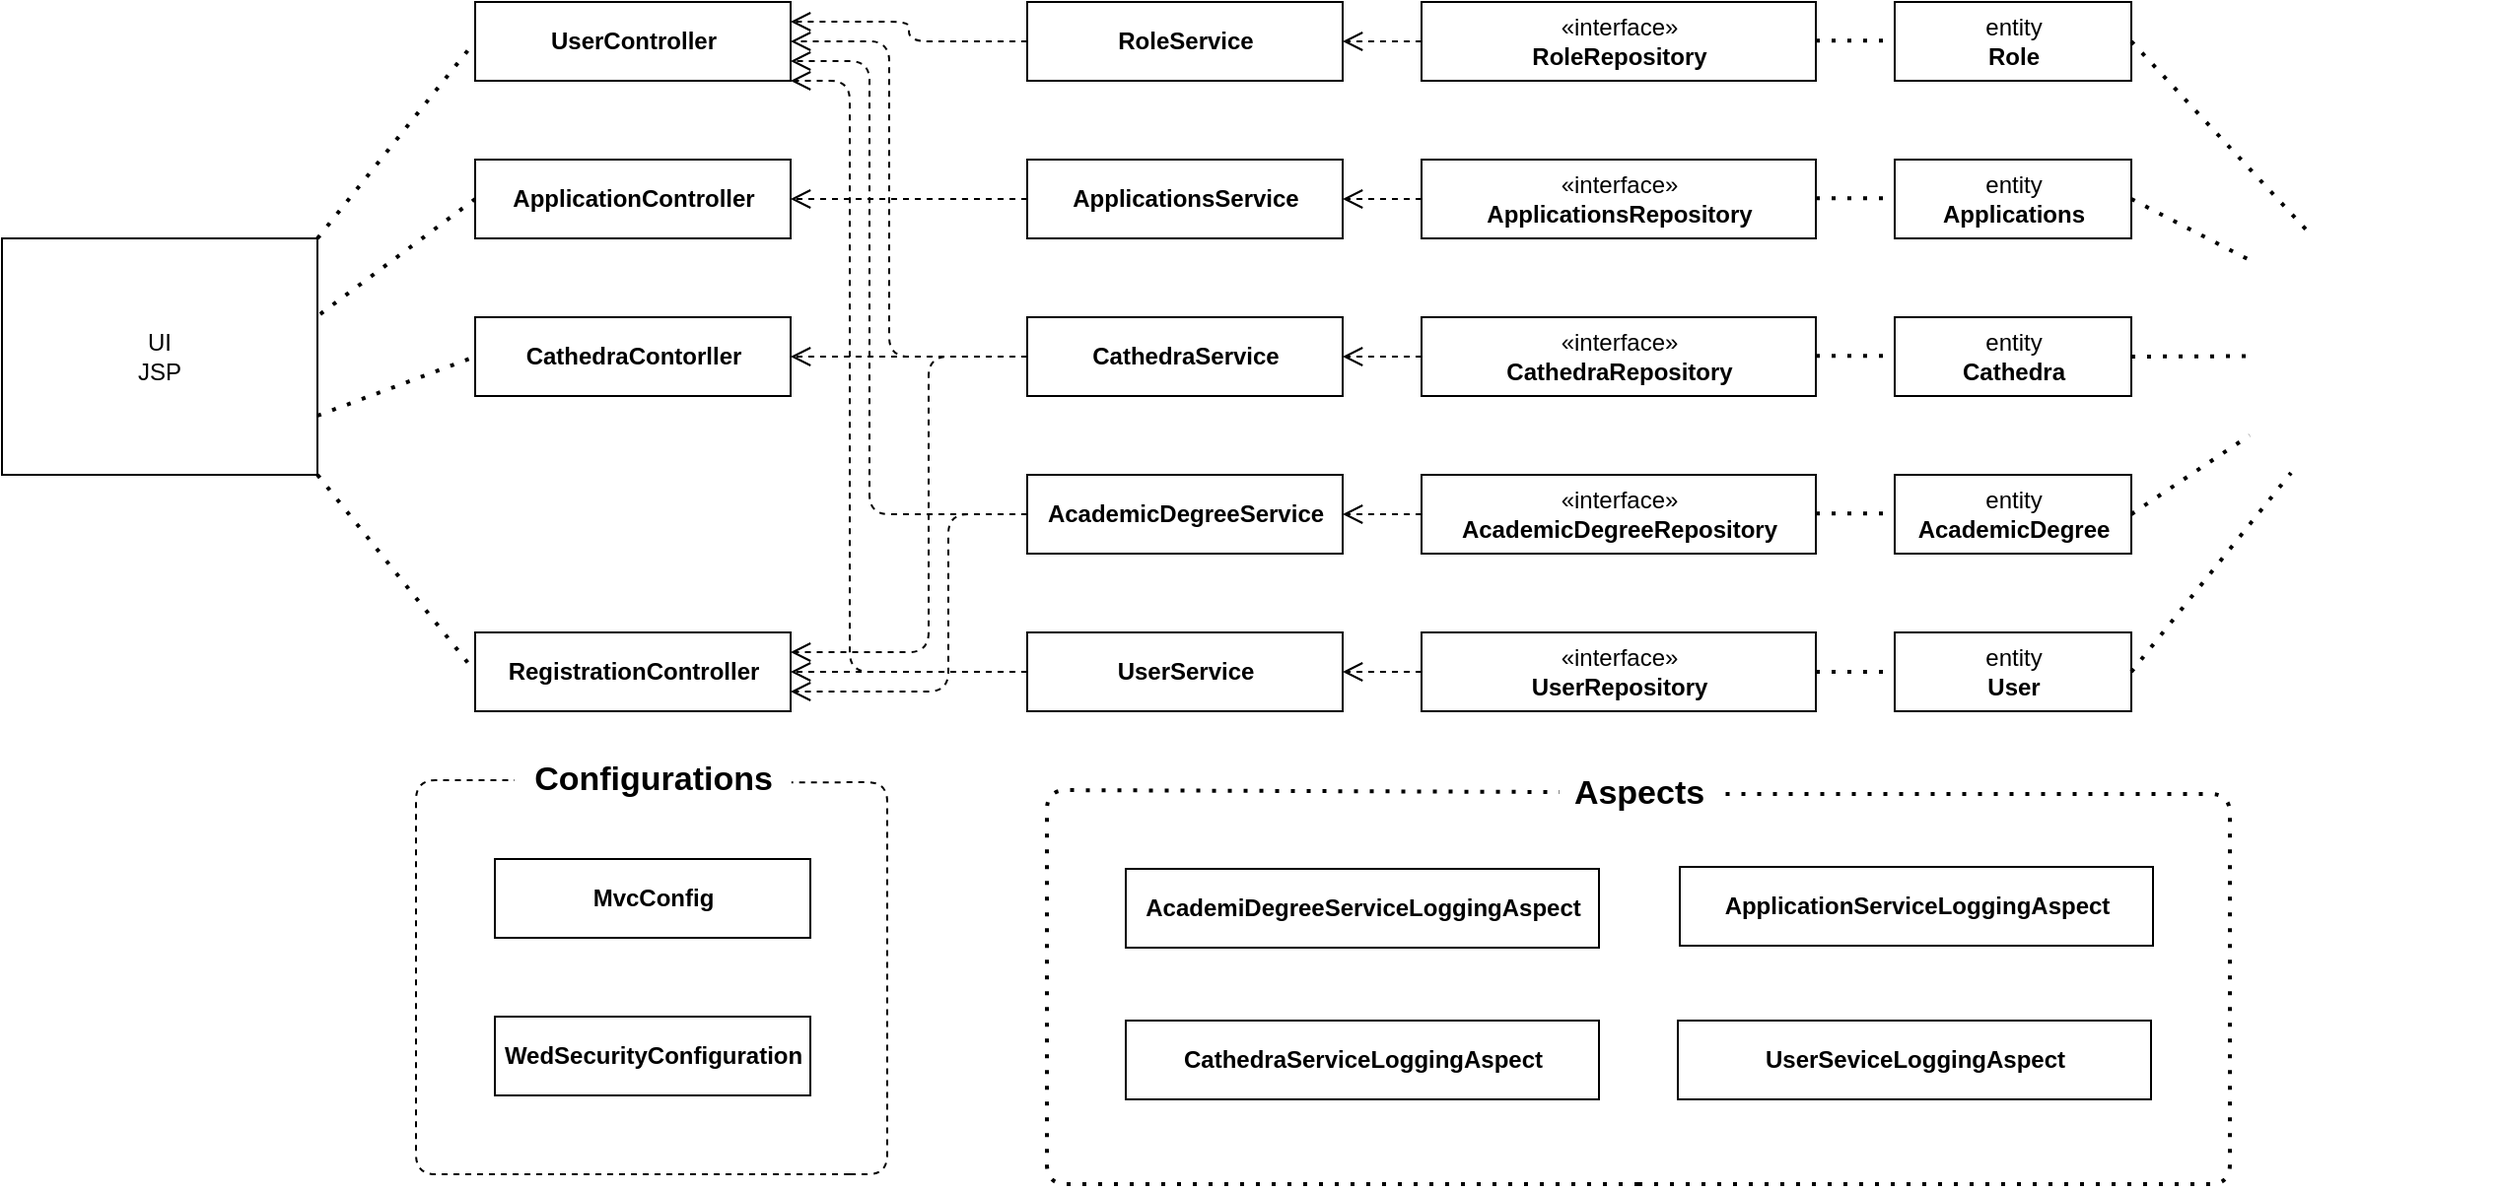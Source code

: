 <mxfile version="14.8.1" type="device"><diagram id="C5RBs43oDa-KdzZeNtuy" name="Page-1"><mxGraphModel dx="2397" dy="1023" grid="1" gridSize="10" guides="1" tooltips="1" connect="1" arrows="1" fold="1" page="1" pageScale="1" pageWidth="827" pageHeight="1169" math="0" shadow="0"><root><mxCell id="WIyWlLk6GJQsqaUBKTNV-0"/><mxCell id="WIyWlLk6GJQsqaUBKTNV-1" parent="WIyWlLk6GJQsqaUBKTNV-0"/><mxCell id="-IZddFBB30MSmry3BbfW-0" value="" style="shape=image;verticalLabelPosition=bottom;labelBackgroundColor=#ffffff;verticalAlign=top;aspect=fixed;imageAspect=0;image=https://cipher.com.ua/media/Products/CipherX.509/DB_2.png;" vertex="1" parent="WIyWlLk6GJQsqaUBKTNV-1"><mxGeometry x="691" y="152" width="136" height="136" as="geometry"/></mxCell><mxCell id="-IZddFBB30MSmry3BbfW-1" value="«interface»&lt;br&gt;&lt;b&gt;AcademicDegreeRepository&lt;/b&gt;" style="html=1;" vertex="1" parent="WIyWlLk6GJQsqaUBKTNV-1"><mxGeometry x="281" y="280" width="200" height="40" as="geometry"/></mxCell><mxCell id="-IZddFBB30MSmry3BbfW-6" value="«interface»&lt;br&gt;&lt;b&gt;ApplicationsRepository&lt;/b&gt;" style="html=1;" vertex="1" parent="WIyWlLk6GJQsqaUBKTNV-1"><mxGeometry x="281" y="120" width="200" height="40" as="geometry"/></mxCell><mxCell id="-IZddFBB30MSmry3BbfW-7" value="«interface»&lt;br&gt;&lt;b&gt;CathedraRepository&lt;/b&gt;" style="html=1;" vertex="1" parent="WIyWlLk6GJQsqaUBKTNV-1"><mxGeometry x="281" y="200" width="200" height="40" as="geometry"/></mxCell><mxCell id="-IZddFBB30MSmry3BbfW-8" value="«interface»&lt;br&gt;&lt;b&gt;RoleRepository&lt;/b&gt;" style="html=1;" vertex="1" parent="WIyWlLk6GJQsqaUBKTNV-1"><mxGeometry x="281" y="40" width="200" height="40" as="geometry"/></mxCell><mxCell id="-IZddFBB30MSmry3BbfW-9" value="«interface»&lt;br&gt;&lt;b&gt;UserRepository&lt;/b&gt;" style="html=1;" vertex="1" parent="WIyWlLk6GJQsqaUBKTNV-1"><mxGeometry x="281" y="360" width="200" height="40" as="geometry"/></mxCell><mxCell id="-IZddFBB30MSmry3BbfW-17" value="entity&lt;br&gt;&lt;b&gt;AcademicDegree&lt;/b&gt;" style="html=1;" vertex="1" parent="WIyWlLk6GJQsqaUBKTNV-1"><mxGeometry x="521" y="280" width="120" height="40" as="geometry"/></mxCell><mxCell id="-IZddFBB30MSmry3BbfW-22" value="entity&lt;br&gt;&lt;b&gt;Applications&lt;/b&gt;" style="html=1;" vertex="1" parent="WIyWlLk6GJQsqaUBKTNV-1"><mxGeometry x="521" y="120" width="120" height="40" as="geometry"/></mxCell><mxCell id="-IZddFBB30MSmry3BbfW-23" value="entity&lt;br&gt;&lt;b&gt;Cathedra&lt;/b&gt;" style="html=1;" vertex="1" parent="WIyWlLk6GJQsqaUBKTNV-1"><mxGeometry x="521" y="200" width="120" height="40" as="geometry"/></mxCell><mxCell id="-IZddFBB30MSmry3BbfW-24" value="entity&lt;br&gt;&lt;b&gt;Role&lt;/b&gt;" style="html=1;" vertex="1" parent="WIyWlLk6GJQsqaUBKTNV-1"><mxGeometry x="521" y="40" width="120" height="40" as="geometry"/></mxCell><mxCell id="-IZddFBB30MSmry3BbfW-25" value="entity&lt;br&gt;&lt;b&gt;User&lt;/b&gt;" style="html=1;" vertex="1" parent="WIyWlLk6GJQsqaUBKTNV-1"><mxGeometry x="521" y="360" width="120" height="40" as="geometry"/></mxCell><mxCell id="-IZddFBB30MSmry3BbfW-26" style="edgeStyle=orthogonalEdgeStyle;rounded=0;orthogonalLoop=1;jettySize=auto;html=1;exitX=0.5;exitY=1;exitDx=0;exitDy=0;" edge="1" parent="WIyWlLk6GJQsqaUBKTNV-1" source="-IZddFBB30MSmry3BbfW-22" target="-IZddFBB30MSmry3BbfW-22"><mxGeometry relative="1" as="geometry"/></mxCell><mxCell id="-IZddFBB30MSmry3BbfW-30" value="" style="endArrow=none;dashed=1;html=1;dashPattern=1 3;strokeWidth=2;fontSize=12;startSize=13;endSize=6;exitX=1;exitY=0.5;exitDx=0;exitDy=0;" edge="1" parent="WIyWlLk6GJQsqaUBKTNV-1" source="-IZddFBB30MSmry3BbfW-25"><mxGeometry width="50" height="50" relative="1" as="geometry"><mxPoint x="671" y="335" as="sourcePoint"/><mxPoint x="722" y="279" as="targetPoint"/></mxGeometry></mxCell><mxCell id="-IZddFBB30MSmry3BbfW-32" value="" style="endArrow=none;dashed=1;html=1;dashPattern=1 3;strokeWidth=2;fontSize=12;startSize=12;endSize=9;exitX=1;exitY=0.5;exitDx=0;exitDy=0;" edge="1" parent="WIyWlLk6GJQsqaUBKTNV-1" source="-IZddFBB30MSmry3BbfW-17"><mxGeometry width="50" height="50" relative="1" as="geometry"><mxPoint x="651" y="300" as="sourcePoint"/><mxPoint x="701" y="260" as="targetPoint"/></mxGeometry></mxCell><mxCell id="-IZddFBB30MSmry3BbfW-34" value="" style="endArrow=none;dashed=1;html=1;dashPattern=1 3;strokeWidth=2;fontSize=12;startSize=13;endSize=6;exitX=1;exitY=0.5;exitDx=0;exitDy=0;" edge="1" parent="WIyWlLk6GJQsqaUBKTNV-1" source="-IZddFBB30MSmry3BbfW-23"><mxGeometry width="50" height="50" relative="1" as="geometry"><mxPoint x="651" y="200" as="sourcePoint"/><mxPoint x="701" y="219.76" as="targetPoint"/></mxGeometry></mxCell><mxCell id="-IZddFBB30MSmry3BbfW-35" value="" style="endArrow=none;dashed=1;html=1;dashPattern=1 3;strokeWidth=2;fontSize=12;startSize=13;endSize=6;exitX=1;exitY=0.5;exitDx=0;exitDy=0;" edge="1" parent="WIyWlLk6GJQsqaUBKTNV-1" source="-IZddFBB30MSmry3BbfW-22"><mxGeometry width="50" height="50" relative="1" as="geometry"><mxPoint x="651" y="130" as="sourcePoint"/><mxPoint x="701" y="171" as="targetPoint"/><Array as="points"><mxPoint x="701" y="171"/></Array></mxGeometry></mxCell><mxCell id="-IZddFBB30MSmry3BbfW-36" value="" style="endArrow=none;dashed=1;html=1;dashPattern=1 3;strokeWidth=2;fontSize=12;startSize=13;endSize=6;exitX=1;exitY=0.5;exitDx=0;exitDy=0;" edge="1" parent="WIyWlLk6GJQsqaUBKTNV-1" source="-IZddFBB30MSmry3BbfW-24"><mxGeometry width="50" height="50" relative="1" as="geometry"><mxPoint x="671" y="60" as="sourcePoint"/><mxPoint x="731" y="157" as="targetPoint"/></mxGeometry></mxCell><mxCell id="-IZddFBB30MSmry3BbfW-56" value="" style="html=1;verticalAlign=bottom;endArrow=open;dashed=1;endSize=8;fontSize=12;exitX=0;exitY=0.5;exitDx=0;exitDy=0;" edge="1" parent="WIyWlLk6GJQsqaUBKTNV-1" source="-IZddFBB30MSmry3BbfW-7"><mxGeometry y="20" relative="1" as="geometry"><mxPoint x="251" y="250" as="sourcePoint"/><mxPoint x="241" y="220" as="targetPoint"/><mxPoint as="offset"/></mxGeometry></mxCell><mxCell id="-IZddFBB30MSmry3BbfW-57" value="&lt;b&gt;CathedraService&lt;/b&gt;" style="html=1;fontSize=12;" vertex="1" parent="WIyWlLk6GJQsqaUBKTNV-1"><mxGeometry x="81" y="200" width="160" height="40" as="geometry"/></mxCell><mxCell id="-IZddFBB30MSmry3BbfW-58" value="" style="html=1;verticalAlign=bottom;endArrow=open;dashed=1;endSize=8;fontSize=12;exitX=0;exitY=0.5;exitDx=0;exitDy=0;" edge="1" parent="WIyWlLk6GJQsqaUBKTNV-1"><mxGeometry y="20" relative="1" as="geometry"><mxPoint x="281" y="60" as="sourcePoint"/><mxPoint x="241" y="60" as="targetPoint"/><mxPoint as="offset"/></mxGeometry></mxCell><mxCell id="-IZddFBB30MSmry3BbfW-59" value="&lt;b&gt;RoleService&lt;/b&gt;" style="html=1;fontSize=12;" vertex="1" parent="WIyWlLk6GJQsqaUBKTNV-1"><mxGeometry x="81" y="40" width="160" height="40" as="geometry"/></mxCell><mxCell id="-IZddFBB30MSmry3BbfW-60" value="" style="html=1;verticalAlign=bottom;endArrow=open;dashed=1;endSize=8;fontSize=12;exitX=0;exitY=0.5;exitDx=0;exitDy=0;" edge="1" parent="WIyWlLk6GJQsqaUBKTNV-1"><mxGeometry y="20" relative="1" as="geometry"><mxPoint x="281" y="380" as="sourcePoint"/><mxPoint x="241" y="380" as="targetPoint"/><mxPoint as="offset"/></mxGeometry></mxCell><mxCell id="-IZddFBB30MSmry3BbfW-61" value="&lt;b&gt;UserService&lt;/b&gt;" style="html=1;fontSize=12;" vertex="1" parent="WIyWlLk6GJQsqaUBKTNV-1"><mxGeometry x="81" y="360" width="160" height="40" as="geometry"/></mxCell><mxCell id="-IZddFBB30MSmry3BbfW-64" value="" style="html=1;verticalAlign=bottom;endArrow=open;dashed=1;endSize=8;fontSize=12;exitX=0;exitY=0.5;exitDx=0;exitDy=0;" edge="1" parent="WIyWlLk6GJQsqaUBKTNV-1"><mxGeometry y="20" relative="1" as="geometry"><mxPoint x="281" y="140" as="sourcePoint"/><mxPoint x="241" y="140" as="targetPoint"/><mxPoint as="offset"/></mxGeometry></mxCell><mxCell id="-IZddFBB30MSmry3BbfW-65" value="&lt;b&gt;ApplicationsService&lt;/b&gt;" style="html=1;fontSize=12;" vertex="1" parent="WIyWlLk6GJQsqaUBKTNV-1"><mxGeometry x="81" y="120" width="160" height="40" as="geometry"/></mxCell><mxCell id="-IZddFBB30MSmry3BbfW-66" value="" style="html=1;verticalAlign=bottom;endArrow=open;dashed=1;endSize=8;fontSize=12;exitX=0;exitY=0.5;exitDx=0;exitDy=0;" edge="1" parent="WIyWlLk6GJQsqaUBKTNV-1"><mxGeometry y="20" relative="1" as="geometry"><mxPoint x="281" y="300" as="sourcePoint"/><mxPoint x="241" y="300" as="targetPoint"/><mxPoint as="offset"/></mxGeometry></mxCell><mxCell id="-IZddFBB30MSmry3BbfW-67" value="&lt;b&gt;AcademicDegreeService&lt;/b&gt;" style="html=1;fontSize=12;" vertex="1" parent="WIyWlLk6GJQsqaUBKTNV-1"><mxGeometry x="81" y="280" width="160" height="40" as="geometry"/></mxCell><mxCell id="-IZddFBB30MSmry3BbfW-72" value="" style="endArrow=none;dashed=1;html=1;dashPattern=1 3;strokeWidth=2;fontSize=12;startSize=12;endSize=9;exitX=1;exitY=0.5;exitDx=0;exitDy=0;entryX=0;entryY=0.5;entryDx=0;entryDy=0;" edge="1" parent="WIyWlLk6GJQsqaUBKTNV-1" source="-IZddFBB30MSmry3BbfW-9" target="-IZddFBB30MSmry3BbfW-25"><mxGeometry width="50" height="50" relative="1" as="geometry"><mxPoint x="411" y="530" as="sourcePoint"/><mxPoint x="461" y="480" as="targetPoint"/></mxGeometry></mxCell><mxCell id="-IZddFBB30MSmry3BbfW-73" value="" style="endArrow=none;dashed=1;html=1;dashPattern=1 3;strokeWidth=2;fontSize=12;startSize=12;endSize=9;exitX=1;exitY=0.5;exitDx=0;exitDy=0;entryX=0;entryY=0.5;entryDx=0;entryDy=0;" edge="1" parent="WIyWlLk6GJQsqaUBKTNV-1"><mxGeometry width="50" height="50" relative="1" as="geometry"><mxPoint x="481.0" y="59.58" as="sourcePoint"/><mxPoint x="521.0" y="59.58" as="targetPoint"/></mxGeometry></mxCell><mxCell id="-IZddFBB30MSmry3BbfW-74" value="" style="endArrow=none;dashed=1;html=1;dashPattern=1 3;strokeWidth=2;fontSize=12;startSize=12;endSize=9;exitX=1;exitY=0.5;exitDx=0;exitDy=0;entryX=0;entryY=0.5;entryDx=0;entryDy=0;" edge="1" parent="WIyWlLk6GJQsqaUBKTNV-1"><mxGeometry width="50" height="50" relative="1" as="geometry"><mxPoint x="481.0" y="219.58" as="sourcePoint"/><mxPoint x="521.0" y="219.58" as="targetPoint"/></mxGeometry></mxCell><mxCell id="-IZddFBB30MSmry3BbfW-75" value="" style="endArrow=none;dashed=1;html=1;dashPattern=1 3;strokeWidth=2;fontSize=12;startSize=12;endSize=9;exitX=1;exitY=0.5;exitDx=0;exitDy=0;entryX=0;entryY=0.5;entryDx=0;entryDy=0;" edge="1" parent="WIyWlLk6GJQsqaUBKTNV-1"><mxGeometry width="50" height="50" relative="1" as="geometry"><mxPoint x="481.0" y="139.58" as="sourcePoint"/><mxPoint x="521.0" y="139.58" as="targetPoint"/></mxGeometry></mxCell><mxCell id="-IZddFBB30MSmry3BbfW-76" value="" style="endArrow=none;dashed=1;html=1;dashPattern=1 3;strokeWidth=2;fontSize=12;startSize=12;endSize=9;exitX=1;exitY=0.5;exitDx=0;exitDy=0;entryX=0;entryY=0.5;entryDx=0;entryDy=0;" edge="1" parent="WIyWlLk6GJQsqaUBKTNV-1"><mxGeometry width="50" height="50" relative="1" as="geometry"><mxPoint x="481.0" y="299.58" as="sourcePoint"/><mxPoint x="521.0" y="299.58" as="targetPoint"/></mxGeometry></mxCell><mxCell id="-IZddFBB30MSmry3BbfW-78" value="" style="html=1;verticalAlign=bottom;endArrow=open;dashed=1;endSize=8;fontSize=12;exitX=0;exitY=0.5;exitDx=0;exitDy=0;entryX=1;entryY=0.5;entryDx=0;entryDy=0;" edge="1" parent="WIyWlLk6GJQsqaUBKTNV-1" source="-IZddFBB30MSmry3BbfW-65" target="-IZddFBB30MSmry3BbfW-79"><mxGeometry y="20" relative="1" as="geometry"><mxPoint x="41" y="140" as="sourcePoint"/><mxPoint x="1" y="140" as="targetPoint"/><mxPoint as="offset"/></mxGeometry></mxCell><mxCell id="-IZddFBB30MSmry3BbfW-79" value="&lt;b&gt;ApplicationController&lt;/b&gt;" style="html=1;fontSize=12;" vertex="1" parent="WIyWlLk6GJQsqaUBKTNV-1"><mxGeometry x="-199" y="120" width="160" height="40" as="geometry"/></mxCell><mxCell id="-IZddFBB30MSmry3BbfW-80" value="" style="html=1;verticalAlign=bottom;endArrow=open;dashed=1;endSize=8;fontSize=12;exitX=0;exitY=0.5;exitDx=0;exitDy=0;entryX=1;entryY=0.5;entryDx=0;entryDy=0;" edge="1" parent="WIyWlLk6GJQsqaUBKTNV-1" target="-IZddFBB30MSmry3BbfW-81"><mxGeometry y="20" relative="1" as="geometry"><mxPoint x="81" y="220" as="sourcePoint"/><mxPoint x="1" y="220" as="targetPoint"/><mxPoint as="offset"/></mxGeometry></mxCell><mxCell id="-IZddFBB30MSmry3BbfW-81" value="&lt;b&gt;CathedraContorller&lt;/b&gt;" style="html=1;fontSize=12;" vertex="1" parent="WIyWlLk6GJQsqaUBKTNV-1"><mxGeometry x="-199" y="200" width="160" height="40" as="geometry"/></mxCell><mxCell id="-IZddFBB30MSmry3BbfW-82" value="&lt;b&gt;RegistrationController&lt;/b&gt;" style="html=1;fontSize=12;" vertex="1" parent="WIyWlLk6GJQsqaUBKTNV-1"><mxGeometry x="-199" y="360" width="160" height="40" as="geometry"/></mxCell><mxCell id="-IZddFBB30MSmry3BbfW-85" value="" style="html=1;verticalAlign=bottom;endArrow=open;dashed=1;endSize=8;fontSize=12;exitX=0;exitY=0.5;exitDx=0;exitDy=0;entryX=1;entryY=0.5;entryDx=0;entryDy=0;" edge="1" parent="WIyWlLk6GJQsqaUBKTNV-1" source="-IZddFBB30MSmry3BbfW-61" target="-IZddFBB30MSmry3BbfW-82"><mxGeometry y="20" relative="1" as="geometry"><mxPoint x="91" y="230" as="sourcePoint"/><mxPoint x="11" y="230" as="targetPoint"/><mxPoint as="offset"/></mxGeometry></mxCell><mxCell id="-IZddFBB30MSmry3BbfW-88" value="&lt;b&gt;UserController&lt;/b&gt;" style="html=1;fontSize=12;" vertex="1" parent="WIyWlLk6GJQsqaUBKTNV-1"><mxGeometry x="-199" y="40" width="160" height="40" as="geometry"/></mxCell><mxCell id="-IZddFBB30MSmry3BbfW-89" value="" style="html=1;verticalAlign=bottom;endArrow=open;dashed=1;endSize=8;fontSize=12;exitX=0;exitY=0.5;exitDx=0;exitDy=0;entryX=1;entryY=0.25;entryDx=0;entryDy=0;" edge="1" parent="WIyWlLk6GJQsqaUBKTNV-1" source="-IZddFBB30MSmry3BbfW-59" target="-IZddFBB30MSmry3BbfW-88"><mxGeometry y="20" relative="1" as="geometry"><mxPoint x="91" y="150" as="sourcePoint"/><mxPoint x="11" y="150" as="targetPoint"/><mxPoint as="offset"/><Array as="points"><mxPoint x="21" y="60"/><mxPoint x="21" y="50"/></Array></mxGeometry></mxCell><mxCell id="-IZddFBB30MSmry3BbfW-91" value="" style="html=1;verticalAlign=bottom;endArrow=open;dashed=1;endSize=8;fontSize=12;exitX=0;exitY=0.5;exitDx=0;exitDy=0;entryX=1;entryY=1;entryDx=0;entryDy=0;" edge="1" parent="WIyWlLk6GJQsqaUBKTNV-1" source="-IZddFBB30MSmry3BbfW-61" target="-IZddFBB30MSmry3BbfW-88"><mxGeometry y="20" relative="1" as="geometry"><mxPoint x="91" y="70" as="sourcePoint"/><mxPoint x="-39" y="60" as="targetPoint"/><mxPoint as="offset"/><Array as="points"><mxPoint x="-9" y="380"/><mxPoint x="-9" y="80"/></Array></mxGeometry></mxCell><mxCell id="-IZddFBB30MSmry3BbfW-92" value="" style="html=1;verticalAlign=bottom;endArrow=open;dashed=1;endSize=8;fontSize=12;exitX=0;exitY=0.5;exitDx=0;exitDy=0;" edge="1" parent="WIyWlLk6GJQsqaUBKTNV-1" source="-IZddFBB30MSmry3BbfW-57"><mxGeometry y="20" relative="1" as="geometry"><mxPoint x="101" y="80" as="sourcePoint"/><mxPoint x="-39" y="60" as="targetPoint"/><mxPoint as="offset"/><Array as="points"><mxPoint x="11" y="220"/><mxPoint x="11" y="60"/></Array></mxGeometry></mxCell><mxCell id="-IZddFBB30MSmry3BbfW-93" value="" style="html=1;verticalAlign=bottom;endArrow=open;dashed=1;endSize=8;fontSize=12;exitX=0;exitY=0.5;exitDx=0;exitDy=0;entryX=1;entryY=0.75;entryDx=0;entryDy=0;" edge="1" parent="WIyWlLk6GJQsqaUBKTNV-1" source="-IZddFBB30MSmry3BbfW-67" target="-IZddFBB30MSmry3BbfW-88"><mxGeometry y="20" relative="1" as="geometry"><mxPoint x="111" y="90" as="sourcePoint"/><mxPoint x="-39" y="60" as="targetPoint"/><mxPoint as="offset"/><Array as="points"><mxPoint x="1" y="300"/><mxPoint x="1" y="70"/></Array></mxGeometry></mxCell><mxCell id="-IZddFBB30MSmry3BbfW-94" value="" style="html=1;verticalAlign=bottom;endArrow=open;dashed=1;endSize=8;fontSize=12;exitX=0;exitY=0.5;exitDx=0;exitDy=0;" edge="1" parent="WIyWlLk6GJQsqaUBKTNV-1" source="-IZddFBB30MSmry3BbfW-57"><mxGeometry y="20" relative="1" as="geometry"><mxPoint x="91.0" y="230.0" as="sourcePoint"/><mxPoint x="-39" y="370" as="targetPoint"/><mxPoint as="offset"/><Array as="points"><mxPoint x="31" y="220"/><mxPoint x="31" y="370"/></Array></mxGeometry></mxCell><mxCell id="-IZddFBB30MSmry3BbfW-95" value="" style="html=1;verticalAlign=bottom;endArrow=open;dashed=1;endSize=8;fontSize=12;exitX=0;exitY=0.5;exitDx=0;exitDy=0;entryX=1;entryY=0.75;entryDx=0;entryDy=0;" edge="1" parent="WIyWlLk6GJQsqaUBKTNV-1" source="-IZddFBB30MSmry3BbfW-67" target="-IZddFBB30MSmry3BbfW-82"><mxGeometry y="20" relative="1" as="geometry"><mxPoint x="91.0" y="230.0" as="sourcePoint"/><mxPoint x="-39" y="380" as="targetPoint"/><mxPoint as="offset"/><Array as="points"><mxPoint x="41" y="300"/><mxPoint x="41" y="390"/></Array></mxGeometry></mxCell><mxCell id="-IZddFBB30MSmry3BbfW-99" value="UI&lt;br&gt;JSP" style="rounded=0;whiteSpace=wrap;html=1;fontSize=12;" vertex="1" parent="WIyWlLk6GJQsqaUBKTNV-1"><mxGeometry x="-439" y="160" width="160" height="120" as="geometry"/></mxCell><mxCell id="-IZddFBB30MSmry3BbfW-100" value="" style="endArrow=none;dashed=1;html=1;dashPattern=1 3;strokeWidth=2;fontSize=12;startSize=12;endSize=9;entryX=0;entryY=0.5;entryDx=0;entryDy=0;exitX=1;exitY=0;exitDx=0;exitDy=0;" edge="1" parent="WIyWlLk6GJQsqaUBKTNV-1" source="-IZddFBB30MSmry3BbfW-99" target="-IZddFBB30MSmry3BbfW-88"><mxGeometry width="50" height="50" relative="1" as="geometry"><mxPoint x="-389" y="120" as="sourcePoint"/><mxPoint x="-339" y="70" as="targetPoint"/></mxGeometry></mxCell><mxCell id="-IZddFBB30MSmry3BbfW-101" value="" style="endArrow=none;dashed=1;html=1;dashPattern=1 3;strokeWidth=2;fontSize=12;startSize=12;endSize=9;exitX=1;exitY=1;exitDx=0;exitDy=0;entryX=0;entryY=0.5;entryDx=0;entryDy=0;" edge="1" parent="WIyWlLk6GJQsqaUBKTNV-1" source="-IZddFBB30MSmry3BbfW-99" target="-IZddFBB30MSmry3BbfW-82"><mxGeometry width="50" height="50" relative="1" as="geometry"><mxPoint x="-329" y="350" as="sourcePoint"/><mxPoint x="-279" y="300" as="targetPoint"/></mxGeometry></mxCell><mxCell id="-IZddFBB30MSmry3BbfW-102" value="" style="endArrow=none;dashed=1;html=1;dashPattern=1 3;strokeWidth=2;fontSize=12;startSize=12;endSize=9;exitX=1;exitY=0.75;exitDx=0;exitDy=0;entryX=0;entryY=0.5;entryDx=0;entryDy=0;" edge="1" parent="WIyWlLk6GJQsqaUBKTNV-1" source="-IZddFBB30MSmry3BbfW-99" target="-IZddFBB30MSmry3BbfW-81"><mxGeometry width="50" height="50" relative="1" as="geometry"><mxPoint x="-229" y="300" as="sourcePoint"/><mxPoint x="-179" y="250" as="targetPoint"/></mxGeometry></mxCell><mxCell id="-IZddFBB30MSmry3BbfW-103" value="" style="endArrow=none;dashed=1;html=1;dashPattern=1 3;strokeWidth=2;fontSize=12;startSize=12;endSize=9;exitX=1.009;exitY=0.32;exitDx=0;exitDy=0;exitPerimeter=0;entryX=0;entryY=0.5;entryDx=0;entryDy=0;" edge="1" parent="WIyWlLk6GJQsqaUBKTNV-1" source="-IZddFBB30MSmry3BbfW-99" target="-IZddFBB30MSmry3BbfW-79"><mxGeometry width="50" height="50" relative="1" as="geometry"><mxPoint x="-499" y="80" as="sourcePoint"/><mxPoint x="-449" y="30" as="targetPoint"/></mxGeometry></mxCell><mxCell id="-IZddFBB30MSmry3BbfW-105" value="&lt;b&gt;MvcConfig&lt;/b&gt;" style="html=1;fontSize=12;" vertex="1" parent="WIyWlLk6GJQsqaUBKTNV-1"><mxGeometry x="-189" y="475" width="160" height="40" as="geometry"/></mxCell><mxCell id="-IZddFBB30MSmry3BbfW-106" value="&lt;b&gt;WedSecurityConfiguration&lt;/b&gt;" style="html=1;fontSize=12;" vertex="1" parent="WIyWlLk6GJQsqaUBKTNV-1"><mxGeometry x="-189" y="555" width="160" height="40" as="geometry"/></mxCell><mxCell id="-IZddFBB30MSmry3BbfW-107" value="" style="endArrow=none;dashed=1;html=1;fontSize=12;startSize=12;endSize=9;entryX=0;entryY=0.5;entryDx=0;entryDy=0;entryPerimeter=0;" edge="1" parent="WIyWlLk6GJQsqaUBKTNV-1" target="-IZddFBB30MSmry3BbfW-109"><mxGeometry width="50" height="50" relative="1" as="geometry"><mxPoint x="-9" y="635" as="sourcePoint"/><mxPoint x="-229" y="435" as="targetPoint"/><Array as="points"><mxPoint x="-229" y="635"/><mxPoint x="-229" y="435"/></Array></mxGeometry></mxCell><mxCell id="-IZddFBB30MSmry3BbfW-108" value="" style="endArrow=none;dashed=1;html=1;fontSize=12;startSize=12;endSize=9;entryX=1.003;entryY=0.538;entryDx=0;entryDy=0;entryPerimeter=0;" edge="1" parent="WIyWlLk6GJQsqaUBKTNV-1" target="-IZddFBB30MSmry3BbfW-109"><mxGeometry width="50" height="50" relative="1" as="geometry"><mxPoint x="-9" y="635" as="sourcePoint"/><mxPoint x="9.57" y="435" as="targetPoint"/><Array as="points"><mxPoint x="10" y="635"/><mxPoint x="10" y="436"/></Array></mxGeometry></mxCell><mxCell id="-IZddFBB30MSmry3BbfW-109" value="Configurations" style="text;html=1;align=center;verticalAlign=middle;resizable=0;points=[];autosize=1;strokeColor=none;fontSize=17;fontStyle=1" vertex="1" parent="WIyWlLk6GJQsqaUBKTNV-1"><mxGeometry x="-179" y="420" width="140" height="30" as="geometry"/></mxCell><mxCell id="-IZddFBB30MSmry3BbfW-112" value="&lt;b&gt;AcademiDegreeServiceLoggingAspect&lt;/b&gt;" style="html=1;fontSize=12;" vertex="1" parent="WIyWlLk6GJQsqaUBKTNV-1"><mxGeometry x="131" y="480" width="240" height="40" as="geometry"/></mxCell><mxCell id="-IZddFBB30MSmry3BbfW-113" value="&lt;b&gt;ApplicationServiceLoggingAspect&lt;/b&gt;" style="html=1;fontSize=12;" vertex="1" parent="WIyWlLk6GJQsqaUBKTNV-1"><mxGeometry x="412" y="479" width="240" height="40" as="geometry"/></mxCell><mxCell id="-IZddFBB30MSmry3BbfW-114" value="&lt;b&gt;CathedraServiceLoggingAspect&lt;/b&gt;" style="html=1;fontSize=12;" vertex="1" parent="WIyWlLk6GJQsqaUBKTNV-1"><mxGeometry x="131" y="557" width="240" height="40" as="geometry"/></mxCell><mxCell id="-IZddFBB30MSmry3BbfW-115" value="&lt;b&gt;UserSeviceLoggingAspect&lt;/b&gt;" style="html=1;fontSize=12;" vertex="1" parent="WIyWlLk6GJQsqaUBKTNV-1"><mxGeometry x="411" y="557" width="240" height="40" as="geometry"/></mxCell><mxCell id="-IZddFBB30MSmry3BbfW-116" value="Aspects" style="text;html=1;align=center;verticalAlign=middle;resizable=0;points=[];autosize=1;strokeColor=none;fontSize=17;fontStyle=1" vertex="1" parent="WIyWlLk6GJQsqaUBKTNV-1"><mxGeometry x="351" y="427" width="80" height="30" as="geometry"/></mxCell><mxCell id="-IZddFBB30MSmry3BbfW-117" value="" style="endArrow=none;dashed=1;html=1;dashPattern=1 3;strokeWidth=2;fontSize=17;startSize=12;endSize=9;entryX=0;entryY=0.467;entryDx=0;entryDy=0;entryPerimeter=0;" edge="1" parent="WIyWlLk6GJQsqaUBKTNV-1" target="-IZddFBB30MSmry3BbfW-116"><mxGeometry width="50" height="50" relative="1" as="geometry"><mxPoint x="391" y="640" as="sourcePoint"/><mxPoint x="91" y="450" as="targetPoint"/><Array as="points"><mxPoint x="91" y="640"/><mxPoint x="91" y="440"/></Array></mxGeometry></mxCell><mxCell id="-IZddFBB30MSmry3BbfW-118" value="" style="endArrow=none;dashed=1;html=1;dashPattern=1 3;strokeWidth=2;fontSize=17;startSize=12;endSize=9;entryX=1;entryY=0.5;entryDx=0;entryDy=0;entryPerimeter=0;" edge="1" parent="WIyWlLk6GJQsqaUBKTNV-1" target="-IZddFBB30MSmry3BbfW-116"><mxGeometry width="50" height="50" relative="1" as="geometry"><mxPoint x="391" y="640" as="sourcePoint"/><mxPoint x="731" y="507" as="targetPoint"/><Array as="points"><mxPoint x="691" y="640"/><mxPoint x="691" y="442"/></Array></mxGeometry></mxCell></root></mxGraphModel></diagram></mxfile>